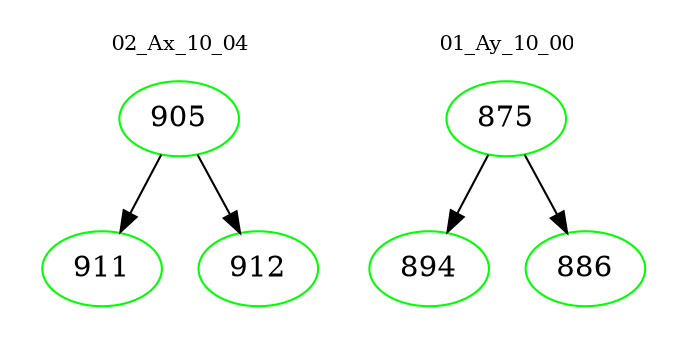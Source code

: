 digraph{
subgraph cluster_0 {
color = white
label = "02_Ax_10_04";
fontsize=10;
T0_905 [label="905", color="green"]
T0_905 -> T0_911 [color="black"]
T0_911 [label="911", color="green"]
T0_905 -> T0_912 [color="black"]
T0_912 [label="912", color="green"]
}
subgraph cluster_1 {
color = white
label = "01_Ay_10_00";
fontsize=10;
T1_875 [label="875", color="green"]
T1_875 -> T1_894 [color="black"]
T1_894 [label="894", color="green"]
T1_875 -> T1_886 [color="black"]
T1_886 [label="886", color="green"]
}
}
